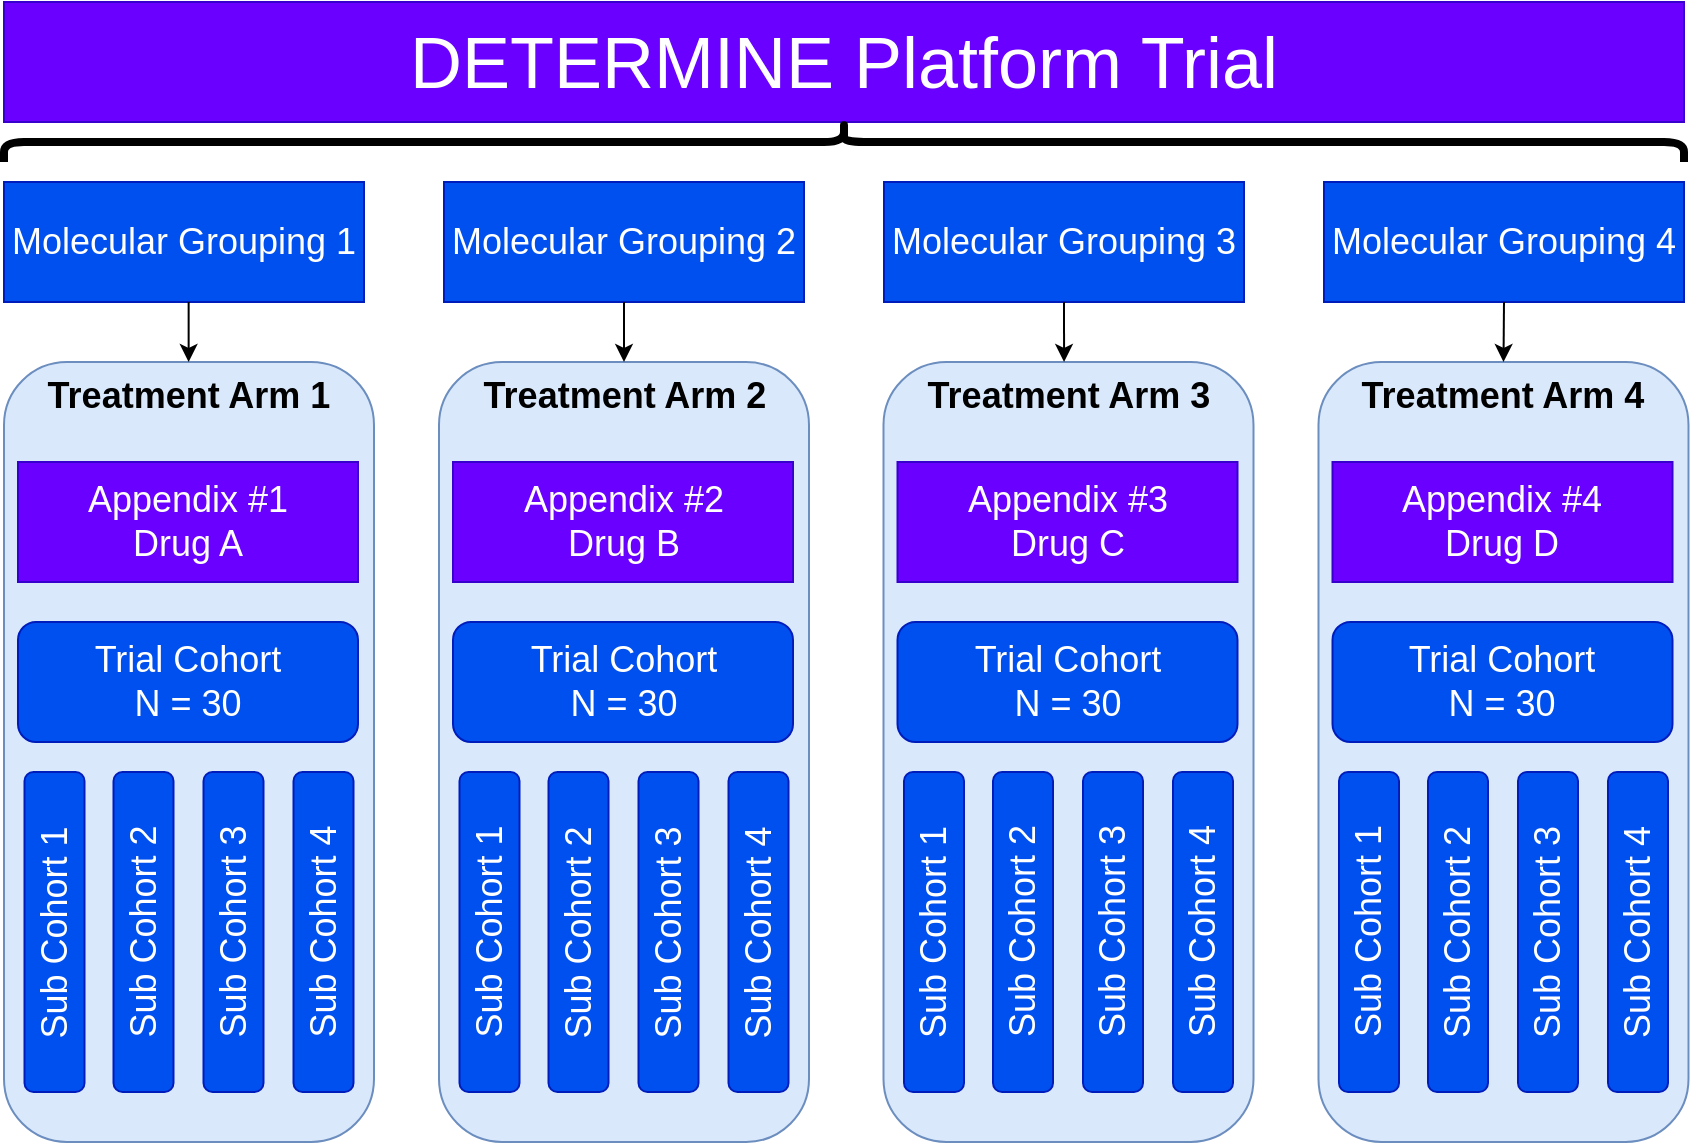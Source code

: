<mxfile version="21.2.9" type="device">
  <diagram name="Page-1" id="8LdqstpHWxi6hESG80RO">
    <mxGraphModel dx="1143" dy="758" grid="1" gridSize="10" guides="1" tooltips="1" connect="1" arrows="1" fold="1" page="1" pageScale="1" pageWidth="850" pageHeight="1100" math="0" shadow="0">
      <root>
        <mxCell id="0" />
        <mxCell id="1" parent="0" />
        <mxCell id="klrIOIBwbLmBRLKwZnor-1" value="DETERMINE Platform Trial" style="rounded=0;whiteSpace=wrap;html=1;fontSize=36;fillColor=#6a00ff;fontColor=#ffffff;strokeColor=#3700CC;" vertex="1" parent="1">
          <mxGeometry x="5" y="50" width="840" height="60" as="geometry" />
        </mxCell>
        <mxCell id="klrIOIBwbLmBRLKwZnor-2" value="Molecular Grouping 1" style="rounded=0;whiteSpace=wrap;html=1;fillColor=#0050ef;fontColor=#ffffff;strokeColor=#001DBC;fontSize=18;" vertex="1" parent="1">
          <mxGeometry x="5" y="140" width="180" height="60" as="geometry" />
        </mxCell>
        <mxCell id="klrIOIBwbLmBRLKwZnor-6" value="Molecular Grouping 2" style="rounded=0;whiteSpace=wrap;html=1;fillColor=#0050ef;fontColor=#ffffff;strokeColor=#001DBC;fontSize=18;" vertex="1" parent="1">
          <mxGeometry x="225" y="140" width="180" height="60" as="geometry" />
        </mxCell>
        <mxCell id="klrIOIBwbLmBRLKwZnor-7" value="Molecular Grouping 3" style="rounded=0;whiteSpace=wrap;html=1;fillColor=#0050ef;fontColor=#ffffff;strokeColor=#001DBC;fontSize=18;" vertex="1" parent="1">
          <mxGeometry x="445" y="140" width="180" height="60" as="geometry" />
        </mxCell>
        <mxCell id="klrIOIBwbLmBRLKwZnor-8" value="Molecular Grouping 4" style="rounded=0;whiteSpace=wrap;html=1;fillColor=#0050ef;fontColor=#ffffff;strokeColor=#001DBC;fontSize=18;" vertex="1" parent="1">
          <mxGeometry x="665" y="140" width="180" height="60" as="geometry" />
        </mxCell>
        <mxCell id="klrIOIBwbLmBRLKwZnor-9" value="&lt;b&gt;Treatment Arm 1&lt;/b&gt;" style="rounded=1;whiteSpace=wrap;html=1;fontSize=18;labelPosition=center;verticalLabelPosition=middle;align=center;verticalAlign=top;arcSize=17;horizontal=1;fillColor=#dae8fc;strokeColor=#6c8ebf;" vertex="1" parent="1">
          <mxGeometry x="5" y="230" width="185" height="390" as="geometry" />
        </mxCell>
        <mxCell id="klrIOIBwbLmBRLKwZnor-10" value="Appendix #1 &lt;br&gt;Drug A" style="rounded=0;whiteSpace=wrap;html=1;fontSize=18;fillColor=#6a00ff;fontColor=#ffffff;strokeColor=#3700CC;" vertex="1" parent="1">
          <mxGeometry x="12" y="280" width="170" height="60" as="geometry" />
        </mxCell>
        <mxCell id="klrIOIBwbLmBRLKwZnor-11" value="Trial Cohort&lt;br style=&quot;font-size: 18px;&quot;&gt;N = 30" style="rounded=1;whiteSpace=wrap;html=1;fontSize=18;fillColor=#0050ef;fontColor=#ffffff;strokeColor=#001DBC;" vertex="1" parent="1">
          <mxGeometry x="12" y="360" width="170" height="60" as="geometry" />
        </mxCell>
        <mxCell id="klrIOIBwbLmBRLKwZnor-16" value="Sub Cohort 1" style="rounded=1;whiteSpace=wrap;html=1;rotation=-90;fillColor=#0050ef;fontColor=#ffffff;strokeColor=#001DBC;fontSize=18;" vertex="1" parent="1">
          <mxGeometry x="-49.75" y="500" width="160" height="30" as="geometry" />
        </mxCell>
        <mxCell id="klrIOIBwbLmBRLKwZnor-17" value="Sub Cohort 2" style="rounded=1;whiteSpace=wrap;html=1;rotation=-90;fillColor=#0050ef;fontColor=#ffffff;strokeColor=#001DBC;fontSize=18;" vertex="1" parent="1">
          <mxGeometry x="-5.25" y="500" width="160" height="30" as="geometry" />
        </mxCell>
        <mxCell id="klrIOIBwbLmBRLKwZnor-18" value="Sub Cohort 3" style="rounded=1;whiteSpace=wrap;html=1;rotation=-90;fillColor=#0050ef;fontColor=#ffffff;strokeColor=#001DBC;fontSize=18;" vertex="1" parent="1">
          <mxGeometry x="39.75" y="500" width="160" height="30" as="geometry" />
        </mxCell>
        <mxCell id="klrIOIBwbLmBRLKwZnor-19" value="Sub Cohort 4" style="rounded=1;whiteSpace=wrap;html=1;rotation=-90;fillColor=#0050ef;fontColor=#ffffff;strokeColor=#001DBC;fontSize=18;" vertex="1" parent="1">
          <mxGeometry x="84.75" y="500" width="160" height="30" as="geometry" />
        </mxCell>
        <mxCell id="klrIOIBwbLmBRLKwZnor-21" value="&lt;b&gt;Treatment Arm 2&lt;/b&gt;" style="rounded=1;whiteSpace=wrap;html=1;fontSize=18;labelPosition=center;verticalLabelPosition=middle;align=center;verticalAlign=top;arcSize=17;horizontal=1;fillColor=#dae8fc;strokeColor=#6c8ebf;" vertex="1" parent="1">
          <mxGeometry x="222.5" y="230" width="185" height="390" as="geometry" />
        </mxCell>
        <mxCell id="klrIOIBwbLmBRLKwZnor-22" value="Appendix #2 &lt;br&gt;Drug B" style="rounded=0;whiteSpace=wrap;html=1;fontSize=18;fillColor=#6a00ff;fontColor=#ffffff;strokeColor=#3700CC;" vertex="1" parent="1">
          <mxGeometry x="229.5" y="280" width="170" height="60" as="geometry" />
        </mxCell>
        <mxCell id="klrIOIBwbLmBRLKwZnor-23" value="Trial Cohort&lt;br style=&quot;font-size: 18px;&quot;&gt;N = 30" style="rounded=1;whiteSpace=wrap;html=1;fontSize=18;fillColor=#0050ef;fontColor=#ffffff;strokeColor=#001DBC;" vertex="1" parent="1">
          <mxGeometry x="229.5" y="360" width="170" height="60" as="geometry" />
        </mxCell>
        <mxCell id="klrIOIBwbLmBRLKwZnor-24" value="Sub Cohort 1" style="rounded=1;whiteSpace=wrap;html=1;rotation=-90;fillColor=#0050ef;fontColor=#ffffff;strokeColor=#001DBC;fontSize=18;" vertex="1" parent="1">
          <mxGeometry x="167.75" y="500" width="160" height="30" as="geometry" />
        </mxCell>
        <mxCell id="klrIOIBwbLmBRLKwZnor-25" value="Sub Cohort 2" style="rounded=1;whiteSpace=wrap;html=1;rotation=-90;fillColor=#0050ef;fontColor=#ffffff;strokeColor=#001DBC;fontSize=18;" vertex="1" parent="1">
          <mxGeometry x="212.25" y="500" width="160" height="30" as="geometry" />
        </mxCell>
        <mxCell id="klrIOIBwbLmBRLKwZnor-26" value="Sub Cohort 3" style="rounded=1;whiteSpace=wrap;html=1;rotation=-90;fillColor=#0050ef;fontColor=#ffffff;strokeColor=#001DBC;fontSize=18;" vertex="1" parent="1">
          <mxGeometry x="257.25" y="500" width="160" height="30" as="geometry" />
        </mxCell>
        <mxCell id="klrIOIBwbLmBRLKwZnor-27" value="Sub Cohort 4" style="rounded=1;whiteSpace=wrap;html=1;rotation=-90;fillColor=#0050ef;fontColor=#ffffff;strokeColor=#001DBC;fontSize=18;" vertex="1" parent="1">
          <mxGeometry x="302.25" y="500" width="160" height="30" as="geometry" />
        </mxCell>
        <mxCell id="klrIOIBwbLmBRLKwZnor-30" value="&lt;b&gt;Treatment Arm 3&lt;/b&gt;" style="rounded=1;whiteSpace=wrap;html=1;fontSize=18;labelPosition=center;verticalLabelPosition=middle;align=center;verticalAlign=top;arcSize=17;horizontal=1;fillColor=#dae8fc;strokeColor=#6c8ebf;" vertex="1" parent="1">
          <mxGeometry x="444.75" y="230" width="185" height="390" as="geometry" />
        </mxCell>
        <mxCell id="klrIOIBwbLmBRLKwZnor-31" value="Appendix #3&lt;br&gt;Drug C" style="rounded=0;whiteSpace=wrap;html=1;fontSize=18;fillColor=#6a00ff;fontColor=#ffffff;strokeColor=#3700CC;" vertex="1" parent="1">
          <mxGeometry x="451.75" y="280" width="170" height="60" as="geometry" />
        </mxCell>
        <mxCell id="klrIOIBwbLmBRLKwZnor-32" value="Trial Cohort&lt;br style=&quot;font-size: 18px;&quot;&gt;N = 30" style="rounded=1;whiteSpace=wrap;html=1;fontSize=18;fillColor=#0050ef;fontColor=#ffffff;strokeColor=#001DBC;" vertex="1" parent="1">
          <mxGeometry x="451.75" y="360" width="170" height="60" as="geometry" />
        </mxCell>
        <mxCell id="klrIOIBwbLmBRLKwZnor-33" value="Sub Cohort 1" style="rounded=1;whiteSpace=wrap;html=1;rotation=-90;fillColor=#0050ef;fontColor=#ffffff;strokeColor=#001DBC;fontSize=18;" vertex="1" parent="1">
          <mxGeometry x="390" y="500" width="160" height="30" as="geometry" />
        </mxCell>
        <mxCell id="klrIOIBwbLmBRLKwZnor-34" value="Sub Cohort 2" style="rounded=1;whiteSpace=wrap;html=1;rotation=-90;fillColor=#0050ef;fontColor=#ffffff;strokeColor=#001DBC;fontSize=18;" vertex="1" parent="1">
          <mxGeometry x="434.5" y="500" width="160" height="30" as="geometry" />
        </mxCell>
        <mxCell id="klrIOIBwbLmBRLKwZnor-35" value="Sub Cohort 3" style="rounded=1;whiteSpace=wrap;html=1;rotation=-90;fillColor=#0050ef;fontColor=#ffffff;strokeColor=#001DBC;fontSize=18;" vertex="1" parent="1">
          <mxGeometry x="479.5" y="500" width="160" height="30" as="geometry" />
        </mxCell>
        <mxCell id="klrIOIBwbLmBRLKwZnor-36" value="Sub Cohort 4" style="rounded=1;whiteSpace=wrap;html=1;rotation=-90;fillColor=#0050ef;fontColor=#ffffff;strokeColor=#001DBC;fontSize=18;" vertex="1" parent="1">
          <mxGeometry x="524.5" y="500" width="160" height="30" as="geometry" />
        </mxCell>
        <mxCell id="klrIOIBwbLmBRLKwZnor-37" value="&lt;b&gt;Treatment Arm 4&lt;/b&gt;" style="rounded=1;whiteSpace=wrap;html=1;fontSize=18;labelPosition=center;verticalLabelPosition=middle;align=center;verticalAlign=top;arcSize=17;horizontal=1;fillColor=#dae8fc;strokeColor=#6c8ebf;" vertex="1" parent="1">
          <mxGeometry x="662.25" y="230" width="185" height="390" as="geometry" />
        </mxCell>
        <mxCell id="klrIOIBwbLmBRLKwZnor-38" value="Appendix #4&lt;br&gt;Drug D" style="rounded=0;whiteSpace=wrap;html=1;fontSize=18;fillColor=#6a00ff;fontColor=#ffffff;strokeColor=#3700CC;" vertex="1" parent="1">
          <mxGeometry x="669.25" y="280" width="170" height="60" as="geometry" />
        </mxCell>
        <mxCell id="klrIOIBwbLmBRLKwZnor-39" value="Trial Cohort&lt;br style=&quot;font-size: 18px;&quot;&gt;N = 30" style="rounded=1;whiteSpace=wrap;html=1;fontSize=18;fillColor=#0050ef;fontColor=#ffffff;strokeColor=#001DBC;" vertex="1" parent="1">
          <mxGeometry x="669.25" y="360" width="170" height="60" as="geometry" />
        </mxCell>
        <mxCell id="klrIOIBwbLmBRLKwZnor-40" value="Sub Cohort 1" style="rounded=1;whiteSpace=wrap;html=1;rotation=-90;fillColor=#0050ef;fontColor=#ffffff;strokeColor=#001DBC;fontSize=18;" vertex="1" parent="1">
          <mxGeometry x="607.5" y="500" width="160" height="30" as="geometry" />
        </mxCell>
        <mxCell id="klrIOIBwbLmBRLKwZnor-41" value="Sub Cohort 2" style="rounded=1;whiteSpace=wrap;html=1;rotation=-90;fillColor=#0050ef;fontColor=#ffffff;strokeColor=#001DBC;fontSize=18;" vertex="1" parent="1">
          <mxGeometry x="652" y="500" width="160" height="30" as="geometry" />
        </mxCell>
        <mxCell id="klrIOIBwbLmBRLKwZnor-42" value="Sub Cohort 3" style="rounded=1;whiteSpace=wrap;html=1;rotation=-90;fillColor=#0050ef;fontColor=#ffffff;strokeColor=#001DBC;fontSize=18;" vertex="1" parent="1">
          <mxGeometry x="697" y="500" width="160" height="30" as="geometry" />
        </mxCell>
        <mxCell id="klrIOIBwbLmBRLKwZnor-43" value="Sub Cohort 4" style="rounded=1;whiteSpace=wrap;html=1;rotation=-90;fillColor=#0050ef;fontColor=#ffffff;strokeColor=#001DBC;fontSize=18;" vertex="1" parent="1">
          <mxGeometry x="742" y="500" width="160" height="30" as="geometry" />
        </mxCell>
        <mxCell id="klrIOIBwbLmBRLKwZnor-45" value="" style="endArrow=classic;html=1;rounded=0;exitX=0.5;exitY=1;exitDx=0;exitDy=0;" edge="1" parent="1" source="klrIOIBwbLmBRLKwZnor-6" target="klrIOIBwbLmBRLKwZnor-21">
          <mxGeometry width="50" height="50" relative="1" as="geometry">
            <mxPoint x="105" y="210" as="sourcePoint" />
            <mxPoint x="105" y="240" as="targetPoint" />
          </mxGeometry>
        </mxCell>
        <mxCell id="klrIOIBwbLmBRLKwZnor-46" value="" style="endArrow=classic;html=1;rounded=0;exitX=0.5;exitY=1;exitDx=0;exitDy=0;entryX=0.488;entryY=0;entryDx=0;entryDy=0;entryPerimeter=0;" edge="1" parent="1" source="klrIOIBwbLmBRLKwZnor-7" target="klrIOIBwbLmBRLKwZnor-30">
          <mxGeometry width="50" height="50" relative="1" as="geometry">
            <mxPoint x="530" y="280" as="sourcePoint" />
            <mxPoint x="580" y="230" as="targetPoint" />
          </mxGeometry>
        </mxCell>
        <mxCell id="klrIOIBwbLmBRLKwZnor-48" value="" style="endArrow=classic;html=1;rounded=0;exitX=0.5;exitY=1;exitDx=0;exitDy=0;" edge="1" parent="1">
          <mxGeometry width="50" height="50" relative="1" as="geometry">
            <mxPoint x="97.32" y="200" as="sourcePoint" />
            <mxPoint x="97.32" y="230" as="targetPoint" />
          </mxGeometry>
        </mxCell>
        <mxCell id="klrIOIBwbLmBRLKwZnor-50" value="" style="endArrow=classic;html=1;rounded=0;exitX=0.5;exitY=1;exitDx=0;exitDy=0;entryX=0.5;entryY=0;entryDx=0;entryDy=0;" edge="1" parent="1" source="klrIOIBwbLmBRLKwZnor-8" target="klrIOIBwbLmBRLKwZnor-37">
          <mxGeometry width="50" height="50" relative="1" as="geometry">
            <mxPoint x="770" y="290" as="sourcePoint" />
            <mxPoint x="820" y="240" as="targetPoint" />
          </mxGeometry>
        </mxCell>
        <mxCell id="klrIOIBwbLmBRLKwZnor-51" value="" style="shape=curlyBracket;whiteSpace=wrap;html=1;rounded=1;flipH=1;labelPosition=right;verticalLabelPosition=middle;align=left;verticalAlign=middle;rotation=-90;strokeWidth=4;" vertex="1" parent="1">
          <mxGeometry x="415" y="-300" width="20" height="840" as="geometry" />
        </mxCell>
      </root>
    </mxGraphModel>
  </diagram>
</mxfile>
